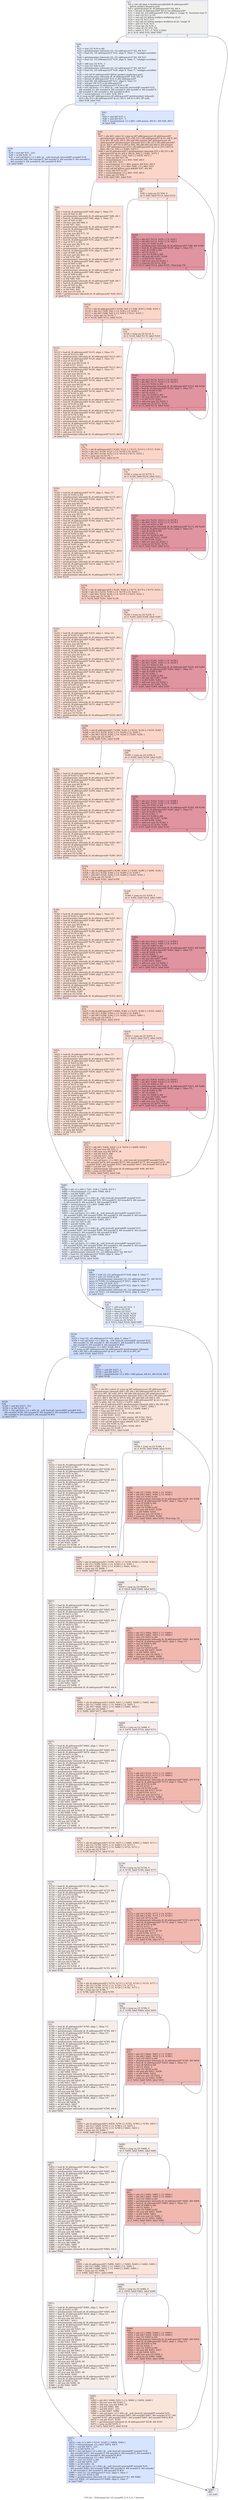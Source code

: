 digraph "CFG for '_Z18compact2d_1D_arrayPiS_S_S_S_S_i' function" {
	label="CFG for '_Z18compact2d_1D_arrayPiS_S_S_S_S_i' function";

	Node0x54f9460 [shape=record,color="#3d50c3ff", style=filled, fillcolor="#dedcdb70",label="{%7:\l  %8 = tail call align 4 dereferenceable(64) i8 addrspace(4)*\l... @llvm.amdgcn.dispatch.ptr()\l  %9 = getelementptr i8, i8 addrspace(4)* %8, i64 4\l  %10 = bitcast i8 addrspace(4)* %9 to i16 addrspace(4)*\l  %11 = load i16, i16 addrspace(4)* %10, align 4, !range !4, !invariant.load !5\l  %12 = zext i16 %11 to i32\l  %13 = tail call i32 @llvm.amdgcn.workgroup.id.x()\l  %14 = mul i32 %13, %12\l  %15 = tail call i32 @llvm.amdgcn.workitem.id.x(), !range !6\l  %16 = add i32 %14, %15\l  %17 = icmp sgt i32 %16, 0\l  %18 = icmp slt i32 %16, %6\l  %19 = select i1 %17, i1 %18, i1 false\l  br i1 %19, label %20, label %987\l|{<s0>T|<s1>F}}"];
	Node0x54f9460:s0 -> Node0x54fb560;
	Node0x54f9460:s1 -> Node0x54fb5f0;
	Node0x54fb560 [shape=record,color="#3d50c3ff", style=filled, fillcolor="#c7d7f070",label="{%20:\l20:                                               \l  %21 = zext i32 %16 to i64\l  %22 = getelementptr inbounds i32, i32 addrspace(1)* %4, i64 %21\l  %23 = load i32, i32 addrspace(1)* %22, align 4, !tbaa !7, !amdgpu.noclobber\l... !5\l  %24 = getelementptr inbounds i32, i32 addrspace(1)* %0, i64 %21\l  %25 = load i32, i32 addrspace(1)* %24, align 4, !tbaa !7, !amdgpu.noclobber\l... !5\l  %26 = add nsw i32 %16, -1\l  %27 = zext i32 %26 to i64\l  %28 = getelementptr inbounds i32, i32 addrspace(1)* %0, i64 %27\l  %29 = load i32, i32 addrspace(1)* %28, align 4, !tbaa !7, !amdgpu.noclobber\l... !5\l  %30 = tail call i8 addrspace(4)* @llvm.amdgcn.implicitarg.ptr()\l  %31 = getelementptr inbounds i8, i8 addrspace(4)* %30, i64 24\l  %32 = bitcast i8 addrspace(4)* %31 to i64 addrspace(4)*\l  %33 = load i64, i64 addrspace(4)* %32, align 8, !tbaa !11\l  %34 = inttoptr i64 %33 to i8 addrspace(1)*\l  %35 = addrspacecast i8 addrspace(1)* %34 to i8*\l  %36 = tail call fastcc \<2 x i64\> @__ockl_hostcall_internal(i8* noundef %35,\l... i64 noundef 33, i64 noundef 0, i64 noundef 0, i64 noundef 0, i64 noundef 0,\l... i64 noundef 0, i64 noundef 0, i64 noundef 0) #10\l  %37 = extractelement \<2 x i64\> %36, i64 0\l  br i1 icmp eq (i8* addrspacecast (i8 addrspace(4)* getelementptr inbounds\l... ([53 x i8], [53 x i8] addrspace(4)* @.str, i64 0, i64 0) to i8*), i8* null),\l... label %38, label %42\l|{<s0>T|<s1>F}}"];
	Node0x54fb560:s0 -> Node0x54fd980;
	Node0x54fb560:s1 -> Node0x54fe370;
	Node0x54fd980 [shape=record,color="#3d50c3ff", style=filled, fillcolor="#aec9fc70",label="{%38:\l38:                                               \l  %39 = and i64 %37, -225\l  %40 = or i64 %39, 32\l  %41 = tail call fastcc \<2 x i64\> @__ockl_hostcall_internal(i8* noundef %35,\l... i64 noundef %40, i64 noundef 0, i64 noundef 0, i64 noundef 0, i64 noundef 0,\l... i64 noundef 0, i64 noundef 0, i64 noundef 0) #10\l  br label %483\l}"];
	Node0x54fd980 -> Node0x54fe630;
	Node0x54fe370 [shape=record,color="#3d50c3ff", style=filled, fillcolor="#aec9fc70",label="{%42:\l42:                                               \l  %43 = and i64 %37, 2\l  %44 = and i64 %37, -3\l  %45 = insertelement \<2 x i64\> \<i64 poison, i64 0\>, i64 %44, i64 0\l  br label %46\l}"];
	Node0x54fe370 -> Node0x54ff1d0;
	Node0x54ff1d0 [shape=record,color="#3d50c3ff", style=filled, fillcolor="#f5a08170",label="{%46:\l46:                                               \l  %47 = phi i64 [ select (i1 icmp eq (i8* addrspacecast (i8 addrspace(4)*\l... getelementptr inbounds ([53 x i8], [53 x i8] addrspace(4)* @.str, i64 0, i64\l... 0) to i8*), i8* null), i64 0, i64 add (i64 ptrtoint (i8* addrspacecast (i8\l... addrspace(4)* getelementptr inbounds ([53 x i8], [53 x i8] addrspace(4)*\l... @.str, i64 0, i64 52) to i8*) to i64), i64 add (i64 sub (i64 0, i64 ptrtoint\l... ([53 x i8]* addrspacecast ([53 x i8] addrspace(4)* @.str to [53 x i8]*) to\l... i64)), i64 1))), %42 ], [ %480, %472 ]\l  %48 = phi i8 addrspace(4)* [ getelementptr inbounds ([53 x i8], [53 x i8]\l... addrspace(4)* @.str, i64 0, i64 0), %42 ], [ %481, %472 ]\l  %49 = phi \<2 x i64\> [ %45, %42 ], [ %479, %472 ]\l  %50 = icmp ugt i64 %47, 56\l  %51 = extractelement \<2 x i64\> %49, i64 0\l  %52 = or i64 %51, %43\l  %53 = insertelement \<2 x i64\> poison, i64 %52, i64 0\l  %54 = select i1 %50, \<2 x i64\> %49, \<2 x i64\> %53\l  %55 = tail call i64 @llvm.umin.i64(i64 %47, i64 56)\l  %56 = trunc i64 %55 to i32\l  %57 = extractelement \<2 x i64\> %54, i64 0\l  %58 = icmp ugt i32 %56, 7\l  br i1 %58, label %61, label %59\l|{<s0>T|<s1>F}}"];
	Node0x54ff1d0:s0 -> Node0x5500140;
	Node0x54ff1d0:s1 -> Node0x55001d0;
	Node0x55001d0 [shape=record,color="#3d50c3ff", style=filled, fillcolor="#f7bca170",label="{%59:\l59:                                               \l  %60 = icmp eq i32 %56, 0\l  br i1 %60, label %114, label %101\l|{<s0>T|<s1>F}}"];
	Node0x55001d0:s0 -> Node0x55003a0;
	Node0x55001d0:s1 -> Node0x55003f0;
	Node0x5500140 [shape=record,color="#3d50c3ff", style=filled, fillcolor="#f7bca170",label="{%61:\l61:                                               \l  %62 = load i8, i8 addrspace(4)* %48, align 1, !tbaa !15\l  %63 = zext i8 %62 to i64\l  %64 = getelementptr inbounds i8, i8 addrspace(4)* %48, i64 1\l  %65 = load i8, i8 addrspace(4)* %64, align 1, !tbaa !15\l  %66 = zext i8 %65 to i64\l  %67 = shl nuw nsw i64 %66, 8\l  %68 = or i64 %67, %63\l  %69 = getelementptr inbounds i8, i8 addrspace(4)* %48, i64 2\l  %70 = load i8, i8 addrspace(4)* %69, align 1, !tbaa !15\l  %71 = zext i8 %70 to i64\l  %72 = shl nuw nsw i64 %71, 16\l  %73 = or i64 %68, %72\l  %74 = getelementptr inbounds i8, i8 addrspace(4)* %48, i64 3\l  %75 = load i8, i8 addrspace(4)* %74, align 1, !tbaa !15\l  %76 = zext i8 %75 to i64\l  %77 = shl nuw nsw i64 %76, 24\l  %78 = or i64 %73, %77\l  %79 = getelementptr inbounds i8, i8 addrspace(4)* %48, i64 4\l  %80 = load i8, i8 addrspace(4)* %79, align 1, !tbaa !15\l  %81 = zext i8 %80 to i64\l  %82 = shl nuw nsw i64 %81, 32\l  %83 = or i64 %78, %82\l  %84 = getelementptr inbounds i8, i8 addrspace(4)* %48, i64 5\l  %85 = load i8, i8 addrspace(4)* %84, align 1, !tbaa !15\l  %86 = zext i8 %85 to i64\l  %87 = shl nuw nsw i64 %86, 40\l  %88 = or i64 %83, %87\l  %89 = getelementptr inbounds i8, i8 addrspace(4)* %48, i64 6\l  %90 = load i8, i8 addrspace(4)* %89, align 1, !tbaa !15\l  %91 = zext i8 %90 to i64\l  %92 = shl nuw nsw i64 %91, 48\l  %93 = or i64 %88, %92\l  %94 = getelementptr inbounds i8, i8 addrspace(4)* %48, i64 7\l  %95 = load i8, i8 addrspace(4)* %94, align 1, !tbaa !15\l  %96 = zext i8 %95 to i64\l  %97 = shl nuw i64 %96, 56\l  %98 = or i64 %93, %97\l  %99 = add nsw i32 %56, -8\l  %100 = getelementptr inbounds i8, i8 addrspace(4)* %48, i64 8\l  br label %114\l}"];
	Node0x5500140 -> Node0x55003a0;
	Node0x55003f0 [shape=record,color="#b70d28ff", style=filled, fillcolor="#b70d2870",label="{%101:\l101:                                              \l  %102 = phi i32 [ %112, %101 ], [ 0, %59 ]\l  %103 = phi i64 [ %111, %101 ], [ 0, %59 ]\l  %104 = zext i32 %102 to i64\l  %105 = getelementptr inbounds i8, i8 addrspace(4)* %48, i64 %104\l  %106 = load i8, i8 addrspace(4)* %105, align 1, !tbaa !15\l  %107 = zext i8 %106 to i64\l  %108 = shl i32 %102, 3\l  %109 = zext i32 %108 to i64\l  %110 = shl nuw i64 %107, %109\l  %111 = or i64 %110, %103\l  %112 = add nuw nsw i32 %102, 1\l  %113 = icmp eq i32 %112, %56\l  br i1 %113, label %114, label %101, !llvm.loop !16\l|{<s0>T|<s1>F}}"];
	Node0x55003f0:s0 -> Node0x55003a0;
	Node0x55003f0:s1 -> Node0x55003f0;
	Node0x55003a0 [shape=record,color="#3d50c3ff", style=filled, fillcolor="#f5a08170",label="{%114:\l114:                                              \l  %115 = phi i8 addrspace(4)* [ %100, %61 ], [ %48, %59 ], [ %48, %101 ]\l  %116 = phi i32 [ %99, %61 ], [ 0, %59 ], [ 0, %101 ]\l  %117 = phi i64 [ %98, %61 ], [ 0, %59 ], [ %111, %101 ]\l  %118 = icmp ugt i32 %116, 7\l  br i1 %118, label %121, label %119\l|{<s0>T|<s1>F}}"];
	Node0x55003a0:s0 -> Node0x55030a0;
	Node0x55003a0:s1 -> Node0x55030f0;
	Node0x55030f0 [shape=record,color="#3d50c3ff", style=filled, fillcolor="#f7bca170",label="{%119:\l119:                                              \l  %120 = icmp eq i32 %116, 0\l  br i1 %120, label %174, label %161\l|{<s0>T|<s1>F}}"];
	Node0x55030f0:s0 -> Node0x55032c0;
	Node0x55030f0:s1 -> Node0x5503310;
	Node0x55030a0 [shape=record,color="#3d50c3ff", style=filled, fillcolor="#f7bca170",label="{%121:\l121:                                              \l  %122 = load i8, i8 addrspace(4)* %115, align 1, !tbaa !15\l  %123 = zext i8 %122 to i64\l  %124 = getelementptr inbounds i8, i8 addrspace(4)* %115, i64 1\l  %125 = load i8, i8 addrspace(4)* %124, align 1, !tbaa !15\l  %126 = zext i8 %125 to i64\l  %127 = shl nuw nsw i64 %126, 8\l  %128 = or i64 %127, %123\l  %129 = getelementptr inbounds i8, i8 addrspace(4)* %115, i64 2\l  %130 = load i8, i8 addrspace(4)* %129, align 1, !tbaa !15\l  %131 = zext i8 %130 to i64\l  %132 = shl nuw nsw i64 %131, 16\l  %133 = or i64 %128, %132\l  %134 = getelementptr inbounds i8, i8 addrspace(4)* %115, i64 3\l  %135 = load i8, i8 addrspace(4)* %134, align 1, !tbaa !15\l  %136 = zext i8 %135 to i64\l  %137 = shl nuw nsw i64 %136, 24\l  %138 = or i64 %133, %137\l  %139 = getelementptr inbounds i8, i8 addrspace(4)* %115, i64 4\l  %140 = load i8, i8 addrspace(4)* %139, align 1, !tbaa !15\l  %141 = zext i8 %140 to i64\l  %142 = shl nuw nsw i64 %141, 32\l  %143 = or i64 %138, %142\l  %144 = getelementptr inbounds i8, i8 addrspace(4)* %115, i64 5\l  %145 = load i8, i8 addrspace(4)* %144, align 1, !tbaa !15\l  %146 = zext i8 %145 to i64\l  %147 = shl nuw nsw i64 %146, 40\l  %148 = or i64 %143, %147\l  %149 = getelementptr inbounds i8, i8 addrspace(4)* %115, i64 6\l  %150 = load i8, i8 addrspace(4)* %149, align 1, !tbaa !15\l  %151 = zext i8 %150 to i64\l  %152 = shl nuw nsw i64 %151, 48\l  %153 = or i64 %148, %152\l  %154 = getelementptr inbounds i8, i8 addrspace(4)* %115, i64 7\l  %155 = load i8, i8 addrspace(4)* %154, align 1, !tbaa !15\l  %156 = zext i8 %155 to i64\l  %157 = shl nuw i64 %156, 56\l  %158 = or i64 %153, %157\l  %159 = add nsw i32 %116, -8\l  %160 = getelementptr inbounds i8, i8 addrspace(4)* %115, i64 8\l  br label %174\l}"];
	Node0x55030a0 -> Node0x55032c0;
	Node0x5503310 [shape=record,color="#b70d28ff", style=filled, fillcolor="#b70d2870",label="{%161:\l161:                                              \l  %162 = phi i32 [ %172, %161 ], [ 0, %119 ]\l  %163 = phi i64 [ %171, %161 ], [ 0, %119 ]\l  %164 = zext i32 %162 to i64\l  %165 = getelementptr inbounds i8, i8 addrspace(4)* %115, i64 %164\l  %166 = load i8, i8 addrspace(4)* %165, align 1, !tbaa !15\l  %167 = zext i8 %166 to i64\l  %168 = shl i32 %162, 3\l  %169 = zext i32 %168 to i64\l  %170 = shl nuw i64 %167, %169\l  %171 = or i64 %170, %163\l  %172 = add nuw nsw i32 %162, 1\l  %173 = icmp eq i32 %172, %116\l  br i1 %173, label %174, label %161\l|{<s0>T|<s1>F}}"];
	Node0x5503310:s0 -> Node0x55032c0;
	Node0x5503310:s1 -> Node0x5503310;
	Node0x55032c0 [shape=record,color="#3d50c3ff", style=filled, fillcolor="#f5a08170",label="{%174:\l174:                                              \l  %175 = phi i8 addrspace(4)* [ %160, %121 ], [ %115, %119 ], [ %115, %161 ]\l  %176 = phi i32 [ %159, %121 ], [ 0, %119 ], [ 0, %161 ]\l  %177 = phi i64 [ %158, %121 ], [ 0, %119 ], [ %171, %161 ]\l  %178 = icmp ugt i32 %176, 7\l  br i1 %178, label %181, label %179\l|{<s0>T|<s1>F}}"];
	Node0x55032c0:s0 -> Node0x55057f0;
	Node0x55032c0:s1 -> Node0x5505840;
	Node0x5505840 [shape=record,color="#3d50c3ff", style=filled, fillcolor="#f7bca170",label="{%179:\l179:                                              \l  %180 = icmp eq i32 %176, 0\l  br i1 %180, label %234, label %221\l|{<s0>T|<s1>F}}"];
	Node0x5505840:s0 -> Node0x55059d0;
	Node0x5505840:s1 -> Node0x5505a20;
	Node0x55057f0 [shape=record,color="#3d50c3ff", style=filled, fillcolor="#f7bca170",label="{%181:\l181:                                              \l  %182 = load i8, i8 addrspace(4)* %175, align 1, !tbaa !15\l  %183 = zext i8 %182 to i64\l  %184 = getelementptr inbounds i8, i8 addrspace(4)* %175, i64 1\l  %185 = load i8, i8 addrspace(4)* %184, align 1, !tbaa !15\l  %186 = zext i8 %185 to i64\l  %187 = shl nuw nsw i64 %186, 8\l  %188 = or i64 %187, %183\l  %189 = getelementptr inbounds i8, i8 addrspace(4)* %175, i64 2\l  %190 = load i8, i8 addrspace(4)* %189, align 1, !tbaa !15\l  %191 = zext i8 %190 to i64\l  %192 = shl nuw nsw i64 %191, 16\l  %193 = or i64 %188, %192\l  %194 = getelementptr inbounds i8, i8 addrspace(4)* %175, i64 3\l  %195 = load i8, i8 addrspace(4)* %194, align 1, !tbaa !15\l  %196 = zext i8 %195 to i64\l  %197 = shl nuw nsw i64 %196, 24\l  %198 = or i64 %193, %197\l  %199 = getelementptr inbounds i8, i8 addrspace(4)* %175, i64 4\l  %200 = load i8, i8 addrspace(4)* %199, align 1, !tbaa !15\l  %201 = zext i8 %200 to i64\l  %202 = shl nuw nsw i64 %201, 32\l  %203 = or i64 %198, %202\l  %204 = getelementptr inbounds i8, i8 addrspace(4)* %175, i64 5\l  %205 = load i8, i8 addrspace(4)* %204, align 1, !tbaa !15\l  %206 = zext i8 %205 to i64\l  %207 = shl nuw nsw i64 %206, 40\l  %208 = or i64 %203, %207\l  %209 = getelementptr inbounds i8, i8 addrspace(4)* %175, i64 6\l  %210 = load i8, i8 addrspace(4)* %209, align 1, !tbaa !15\l  %211 = zext i8 %210 to i64\l  %212 = shl nuw nsw i64 %211, 48\l  %213 = or i64 %208, %212\l  %214 = getelementptr inbounds i8, i8 addrspace(4)* %175, i64 7\l  %215 = load i8, i8 addrspace(4)* %214, align 1, !tbaa !15\l  %216 = zext i8 %215 to i64\l  %217 = shl nuw i64 %216, 56\l  %218 = or i64 %213, %217\l  %219 = add nsw i32 %176, -8\l  %220 = getelementptr inbounds i8, i8 addrspace(4)* %175, i64 8\l  br label %234\l}"];
	Node0x55057f0 -> Node0x55059d0;
	Node0x5505a20 [shape=record,color="#b70d28ff", style=filled, fillcolor="#b70d2870",label="{%221:\l221:                                              \l  %222 = phi i32 [ %232, %221 ], [ 0, %179 ]\l  %223 = phi i64 [ %231, %221 ], [ 0, %179 ]\l  %224 = zext i32 %222 to i64\l  %225 = getelementptr inbounds i8, i8 addrspace(4)* %175, i64 %224\l  %226 = load i8, i8 addrspace(4)* %225, align 1, !tbaa !15\l  %227 = zext i8 %226 to i64\l  %228 = shl i32 %222, 3\l  %229 = zext i32 %228 to i64\l  %230 = shl nuw i64 %227, %229\l  %231 = or i64 %230, %223\l  %232 = add nuw nsw i32 %222, 1\l  %233 = icmp eq i32 %232, %176\l  br i1 %233, label %234, label %221\l|{<s0>T|<s1>F}}"];
	Node0x5505a20:s0 -> Node0x55059d0;
	Node0x5505a20:s1 -> Node0x5505a20;
	Node0x55059d0 [shape=record,color="#3d50c3ff", style=filled, fillcolor="#f5a08170",label="{%234:\l234:                                              \l  %235 = phi i8 addrspace(4)* [ %220, %181 ], [ %175, %179 ], [ %175, %221 ]\l  %236 = phi i32 [ %219, %181 ], [ 0, %179 ], [ 0, %221 ]\l  %237 = phi i64 [ %218, %181 ], [ 0, %179 ], [ %231, %221 ]\l  %238 = icmp ugt i32 %236, 7\l  br i1 %238, label %241, label %239\l|{<s0>T|<s1>F}}"];
	Node0x55059d0:s0 -> Node0x5507a70;
	Node0x55059d0:s1 -> Node0x5507ac0;
	Node0x5507ac0 [shape=record,color="#3d50c3ff", style=filled, fillcolor="#f7bca170",label="{%239:\l239:                                              \l  %240 = icmp eq i32 %236, 0\l  br i1 %240, label %294, label %281\l|{<s0>T|<s1>F}}"];
	Node0x5507ac0:s0 -> Node0x5507c50;
	Node0x5507ac0:s1 -> Node0x5507ca0;
	Node0x5507a70 [shape=record,color="#3d50c3ff", style=filled, fillcolor="#f7bca170",label="{%241:\l241:                                              \l  %242 = load i8, i8 addrspace(4)* %235, align 1, !tbaa !15\l  %243 = zext i8 %242 to i64\l  %244 = getelementptr inbounds i8, i8 addrspace(4)* %235, i64 1\l  %245 = load i8, i8 addrspace(4)* %244, align 1, !tbaa !15\l  %246 = zext i8 %245 to i64\l  %247 = shl nuw nsw i64 %246, 8\l  %248 = or i64 %247, %243\l  %249 = getelementptr inbounds i8, i8 addrspace(4)* %235, i64 2\l  %250 = load i8, i8 addrspace(4)* %249, align 1, !tbaa !15\l  %251 = zext i8 %250 to i64\l  %252 = shl nuw nsw i64 %251, 16\l  %253 = or i64 %248, %252\l  %254 = getelementptr inbounds i8, i8 addrspace(4)* %235, i64 3\l  %255 = load i8, i8 addrspace(4)* %254, align 1, !tbaa !15\l  %256 = zext i8 %255 to i64\l  %257 = shl nuw nsw i64 %256, 24\l  %258 = or i64 %253, %257\l  %259 = getelementptr inbounds i8, i8 addrspace(4)* %235, i64 4\l  %260 = load i8, i8 addrspace(4)* %259, align 1, !tbaa !15\l  %261 = zext i8 %260 to i64\l  %262 = shl nuw nsw i64 %261, 32\l  %263 = or i64 %258, %262\l  %264 = getelementptr inbounds i8, i8 addrspace(4)* %235, i64 5\l  %265 = load i8, i8 addrspace(4)* %264, align 1, !tbaa !15\l  %266 = zext i8 %265 to i64\l  %267 = shl nuw nsw i64 %266, 40\l  %268 = or i64 %263, %267\l  %269 = getelementptr inbounds i8, i8 addrspace(4)* %235, i64 6\l  %270 = load i8, i8 addrspace(4)* %269, align 1, !tbaa !15\l  %271 = zext i8 %270 to i64\l  %272 = shl nuw nsw i64 %271, 48\l  %273 = or i64 %268, %272\l  %274 = getelementptr inbounds i8, i8 addrspace(4)* %235, i64 7\l  %275 = load i8, i8 addrspace(4)* %274, align 1, !tbaa !15\l  %276 = zext i8 %275 to i64\l  %277 = shl nuw i64 %276, 56\l  %278 = or i64 %273, %277\l  %279 = add nsw i32 %236, -8\l  %280 = getelementptr inbounds i8, i8 addrspace(4)* %235, i64 8\l  br label %294\l}"];
	Node0x5507a70 -> Node0x5507c50;
	Node0x5507ca0 [shape=record,color="#b70d28ff", style=filled, fillcolor="#b70d2870",label="{%281:\l281:                                              \l  %282 = phi i32 [ %292, %281 ], [ 0, %239 ]\l  %283 = phi i64 [ %291, %281 ], [ 0, %239 ]\l  %284 = zext i32 %282 to i64\l  %285 = getelementptr inbounds i8, i8 addrspace(4)* %235, i64 %284\l  %286 = load i8, i8 addrspace(4)* %285, align 1, !tbaa !15\l  %287 = zext i8 %286 to i64\l  %288 = shl i32 %282, 3\l  %289 = zext i32 %288 to i64\l  %290 = shl nuw i64 %287, %289\l  %291 = or i64 %290, %283\l  %292 = add nuw nsw i32 %282, 1\l  %293 = icmp eq i32 %292, %236\l  br i1 %293, label %294, label %281\l|{<s0>T|<s1>F}}"];
	Node0x5507ca0:s0 -> Node0x5507c50;
	Node0x5507ca0:s1 -> Node0x5507ca0;
	Node0x5507c50 [shape=record,color="#3d50c3ff", style=filled, fillcolor="#f5a08170",label="{%294:\l294:                                              \l  %295 = phi i8 addrspace(4)* [ %280, %241 ], [ %235, %239 ], [ %235, %281 ]\l  %296 = phi i32 [ %279, %241 ], [ 0, %239 ], [ 0, %281 ]\l  %297 = phi i64 [ %278, %241 ], [ 0, %239 ], [ %291, %281 ]\l  %298 = icmp ugt i32 %296, 7\l  br i1 %298, label %301, label %299\l|{<s0>T|<s1>F}}"];
	Node0x5507c50:s0 -> Node0x550a4f0;
	Node0x5507c50:s1 -> Node0x550a540;
	Node0x550a540 [shape=record,color="#3d50c3ff", style=filled, fillcolor="#f7bca170",label="{%299:\l299:                                              \l  %300 = icmp eq i32 %296, 0\l  br i1 %300, label %354, label %341\l|{<s0>T|<s1>F}}"];
	Node0x550a540:s0 -> Node0x550a6d0;
	Node0x550a540:s1 -> Node0x550a720;
	Node0x550a4f0 [shape=record,color="#3d50c3ff", style=filled, fillcolor="#f7bca170",label="{%301:\l301:                                              \l  %302 = load i8, i8 addrspace(4)* %295, align 1, !tbaa !15\l  %303 = zext i8 %302 to i64\l  %304 = getelementptr inbounds i8, i8 addrspace(4)* %295, i64 1\l  %305 = load i8, i8 addrspace(4)* %304, align 1, !tbaa !15\l  %306 = zext i8 %305 to i64\l  %307 = shl nuw nsw i64 %306, 8\l  %308 = or i64 %307, %303\l  %309 = getelementptr inbounds i8, i8 addrspace(4)* %295, i64 2\l  %310 = load i8, i8 addrspace(4)* %309, align 1, !tbaa !15\l  %311 = zext i8 %310 to i64\l  %312 = shl nuw nsw i64 %311, 16\l  %313 = or i64 %308, %312\l  %314 = getelementptr inbounds i8, i8 addrspace(4)* %295, i64 3\l  %315 = load i8, i8 addrspace(4)* %314, align 1, !tbaa !15\l  %316 = zext i8 %315 to i64\l  %317 = shl nuw nsw i64 %316, 24\l  %318 = or i64 %313, %317\l  %319 = getelementptr inbounds i8, i8 addrspace(4)* %295, i64 4\l  %320 = load i8, i8 addrspace(4)* %319, align 1, !tbaa !15\l  %321 = zext i8 %320 to i64\l  %322 = shl nuw nsw i64 %321, 32\l  %323 = or i64 %318, %322\l  %324 = getelementptr inbounds i8, i8 addrspace(4)* %295, i64 5\l  %325 = load i8, i8 addrspace(4)* %324, align 1, !tbaa !15\l  %326 = zext i8 %325 to i64\l  %327 = shl nuw nsw i64 %326, 40\l  %328 = or i64 %323, %327\l  %329 = getelementptr inbounds i8, i8 addrspace(4)* %295, i64 6\l  %330 = load i8, i8 addrspace(4)* %329, align 1, !tbaa !15\l  %331 = zext i8 %330 to i64\l  %332 = shl nuw nsw i64 %331, 48\l  %333 = or i64 %328, %332\l  %334 = getelementptr inbounds i8, i8 addrspace(4)* %295, i64 7\l  %335 = load i8, i8 addrspace(4)* %334, align 1, !tbaa !15\l  %336 = zext i8 %335 to i64\l  %337 = shl nuw i64 %336, 56\l  %338 = or i64 %333, %337\l  %339 = add nsw i32 %296, -8\l  %340 = getelementptr inbounds i8, i8 addrspace(4)* %295, i64 8\l  br label %354\l}"];
	Node0x550a4f0 -> Node0x550a6d0;
	Node0x550a720 [shape=record,color="#b70d28ff", style=filled, fillcolor="#b70d2870",label="{%341:\l341:                                              \l  %342 = phi i32 [ %352, %341 ], [ 0, %299 ]\l  %343 = phi i64 [ %351, %341 ], [ 0, %299 ]\l  %344 = zext i32 %342 to i64\l  %345 = getelementptr inbounds i8, i8 addrspace(4)* %295, i64 %344\l  %346 = load i8, i8 addrspace(4)* %345, align 1, !tbaa !15\l  %347 = zext i8 %346 to i64\l  %348 = shl i32 %342, 3\l  %349 = zext i32 %348 to i64\l  %350 = shl nuw i64 %347, %349\l  %351 = or i64 %350, %343\l  %352 = add nuw nsw i32 %342, 1\l  %353 = icmp eq i32 %352, %296\l  br i1 %353, label %354, label %341\l|{<s0>T|<s1>F}}"];
	Node0x550a720:s0 -> Node0x550a6d0;
	Node0x550a720:s1 -> Node0x550a720;
	Node0x550a6d0 [shape=record,color="#3d50c3ff", style=filled, fillcolor="#f5a08170",label="{%354:\l354:                                              \l  %355 = phi i8 addrspace(4)* [ %340, %301 ], [ %295, %299 ], [ %295, %341 ]\l  %356 = phi i32 [ %339, %301 ], [ 0, %299 ], [ 0, %341 ]\l  %357 = phi i64 [ %338, %301 ], [ 0, %299 ], [ %351, %341 ]\l  %358 = icmp ugt i32 %356, 7\l  br i1 %358, label %361, label %359\l|{<s0>T|<s1>F}}"];
	Node0x550a6d0:s0 -> Node0x550d150;
	Node0x550a6d0:s1 -> Node0x550d1a0;
	Node0x550d1a0 [shape=record,color="#3d50c3ff", style=filled, fillcolor="#f7bca170",label="{%359:\l359:                                              \l  %360 = icmp eq i32 %356, 0\l  br i1 %360, label %414, label %401\l|{<s0>T|<s1>F}}"];
	Node0x550d1a0:s0 -> Node0x550d330;
	Node0x550d1a0:s1 -> Node0x550d380;
	Node0x550d150 [shape=record,color="#3d50c3ff", style=filled, fillcolor="#f7bca170",label="{%361:\l361:                                              \l  %362 = load i8, i8 addrspace(4)* %355, align 1, !tbaa !15\l  %363 = zext i8 %362 to i64\l  %364 = getelementptr inbounds i8, i8 addrspace(4)* %355, i64 1\l  %365 = load i8, i8 addrspace(4)* %364, align 1, !tbaa !15\l  %366 = zext i8 %365 to i64\l  %367 = shl nuw nsw i64 %366, 8\l  %368 = or i64 %367, %363\l  %369 = getelementptr inbounds i8, i8 addrspace(4)* %355, i64 2\l  %370 = load i8, i8 addrspace(4)* %369, align 1, !tbaa !15\l  %371 = zext i8 %370 to i64\l  %372 = shl nuw nsw i64 %371, 16\l  %373 = or i64 %368, %372\l  %374 = getelementptr inbounds i8, i8 addrspace(4)* %355, i64 3\l  %375 = load i8, i8 addrspace(4)* %374, align 1, !tbaa !15\l  %376 = zext i8 %375 to i64\l  %377 = shl nuw nsw i64 %376, 24\l  %378 = or i64 %373, %377\l  %379 = getelementptr inbounds i8, i8 addrspace(4)* %355, i64 4\l  %380 = load i8, i8 addrspace(4)* %379, align 1, !tbaa !15\l  %381 = zext i8 %380 to i64\l  %382 = shl nuw nsw i64 %381, 32\l  %383 = or i64 %378, %382\l  %384 = getelementptr inbounds i8, i8 addrspace(4)* %355, i64 5\l  %385 = load i8, i8 addrspace(4)* %384, align 1, !tbaa !15\l  %386 = zext i8 %385 to i64\l  %387 = shl nuw nsw i64 %386, 40\l  %388 = or i64 %383, %387\l  %389 = getelementptr inbounds i8, i8 addrspace(4)* %355, i64 6\l  %390 = load i8, i8 addrspace(4)* %389, align 1, !tbaa !15\l  %391 = zext i8 %390 to i64\l  %392 = shl nuw nsw i64 %391, 48\l  %393 = or i64 %388, %392\l  %394 = getelementptr inbounds i8, i8 addrspace(4)* %355, i64 7\l  %395 = load i8, i8 addrspace(4)* %394, align 1, !tbaa !15\l  %396 = zext i8 %395 to i64\l  %397 = shl nuw i64 %396, 56\l  %398 = or i64 %393, %397\l  %399 = add nsw i32 %356, -8\l  %400 = getelementptr inbounds i8, i8 addrspace(4)* %355, i64 8\l  br label %414\l}"];
	Node0x550d150 -> Node0x550d330;
	Node0x550d380 [shape=record,color="#b70d28ff", style=filled, fillcolor="#b70d2870",label="{%401:\l401:                                              \l  %402 = phi i32 [ %412, %401 ], [ 0, %359 ]\l  %403 = phi i64 [ %411, %401 ], [ 0, %359 ]\l  %404 = zext i32 %402 to i64\l  %405 = getelementptr inbounds i8, i8 addrspace(4)* %355, i64 %404\l  %406 = load i8, i8 addrspace(4)* %405, align 1, !tbaa !15\l  %407 = zext i8 %406 to i64\l  %408 = shl i32 %402, 3\l  %409 = zext i32 %408 to i64\l  %410 = shl nuw i64 %407, %409\l  %411 = or i64 %410, %403\l  %412 = add nuw nsw i32 %402, 1\l  %413 = icmp eq i32 %412, %356\l  br i1 %413, label %414, label %401\l|{<s0>T|<s1>F}}"];
	Node0x550d380:s0 -> Node0x550d330;
	Node0x550d380:s1 -> Node0x550d380;
	Node0x550d330 [shape=record,color="#3d50c3ff", style=filled, fillcolor="#f5a08170",label="{%414:\l414:                                              \l  %415 = phi i8 addrspace(4)* [ %400, %361 ], [ %355, %359 ], [ %355, %401 ]\l  %416 = phi i32 [ %399, %361 ], [ 0, %359 ], [ 0, %401 ]\l  %417 = phi i64 [ %398, %361 ], [ 0, %359 ], [ %411, %401 ]\l  %418 = icmp ugt i32 %416, 7\l  br i1 %418, label %421, label %419\l|{<s0>T|<s1>F}}"];
	Node0x550d330:s0 -> Node0x550f9b0;
	Node0x550d330:s1 -> Node0x550fa00;
	Node0x550fa00 [shape=record,color="#3d50c3ff", style=filled, fillcolor="#f7bca170",label="{%419:\l419:                                              \l  %420 = icmp eq i32 %416, 0\l  br i1 %420, label %472, label %459\l|{<s0>T|<s1>F}}"];
	Node0x550fa00:s0 -> Node0x54ff670;
	Node0x550fa00:s1 -> Node0x550fb90;
	Node0x550f9b0 [shape=record,color="#3d50c3ff", style=filled, fillcolor="#f7bca170",label="{%421:\l421:                                              \l  %422 = load i8, i8 addrspace(4)* %415, align 1, !tbaa !15\l  %423 = zext i8 %422 to i64\l  %424 = getelementptr inbounds i8, i8 addrspace(4)* %415, i64 1\l  %425 = load i8, i8 addrspace(4)* %424, align 1, !tbaa !15\l  %426 = zext i8 %425 to i64\l  %427 = shl nuw nsw i64 %426, 8\l  %428 = or i64 %427, %423\l  %429 = getelementptr inbounds i8, i8 addrspace(4)* %415, i64 2\l  %430 = load i8, i8 addrspace(4)* %429, align 1, !tbaa !15\l  %431 = zext i8 %430 to i64\l  %432 = shl nuw nsw i64 %431, 16\l  %433 = or i64 %428, %432\l  %434 = getelementptr inbounds i8, i8 addrspace(4)* %415, i64 3\l  %435 = load i8, i8 addrspace(4)* %434, align 1, !tbaa !15\l  %436 = zext i8 %435 to i64\l  %437 = shl nuw nsw i64 %436, 24\l  %438 = or i64 %433, %437\l  %439 = getelementptr inbounds i8, i8 addrspace(4)* %415, i64 4\l  %440 = load i8, i8 addrspace(4)* %439, align 1, !tbaa !15\l  %441 = zext i8 %440 to i64\l  %442 = shl nuw nsw i64 %441, 32\l  %443 = or i64 %438, %442\l  %444 = getelementptr inbounds i8, i8 addrspace(4)* %415, i64 5\l  %445 = load i8, i8 addrspace(4)* %444, align 1, !tbaa !15\l  %446 = zext i8 %445 to i64\l  %447 = shl nuw nsw i64 %446, 40\l  %448 = or i64 %443, %447\l  %449 = getelementptr inbounds i8, i8 addrspace(4)* %415, i64 6\l  %450 = load i8, i8 addrspace(4)* %449, align 1, !tbaa !15\l  %451 = zext i8 %450 to i64\l  %452 = shl nuw nsw i64 %451, 48\l  %453 = or i64 %448, %452\l  %454 = getelementptr inbounds i8, i8 addrspace(4)* %415, i64 7\l  %455 = load i8, i8 addrspace(4)* %454, align 1, !tbaa !15\l  %456 = zext i8 %455 to i64\l  %457 = shl nuw i64 %456, 56\l  %458 = or i64 %453, %457\l  br label %472\l}"];
	Node0x550f9b0 -> Node0x54ff670;
	Node0x550fb90 [shape=record,color="#b70d28ff", style=filled, fillcolor="#b70d2870",label="{%459:\l459:                                              \l  %460 = phi i32 [ %470, %459 ], [ 0, %419 ]\l  %461 = phi i64 [ %469, %459 ], [ 0, %419 ]\l  %462 = zext i32 %460 to i64\l  %463 = getelementptr inbounds i8, i8 addrspace(4)* %415, i64 %462\l  %464 = load i8, i8 addrspace(4)* %463, align 1, !tbaa !15\l  %465 = zext i8 %464 to i64\l  %466 = shl i32 %460, 3\l  %467 = zext i32 %466 to i64\l  %468 = shl nuw i64 %465, %467\l  %469 = or i64 %468, %461\l  %470 = add nuw nsw i32 %460, 1\l  %471 = icmp eq i32 %470, %416\l  br i1 %471, label %472, label %459\l|{<s0>T|<s1>F}}"];
	Node0x550fb90:s0 -> Node0x54ff670;
	Node0x550fb90:s1 -> Node0x550fb90;
	Node0x54ff670 [shape=record,color="#3d50c3ff", style=filled, fillcolor="#f5a08170",label="{%472:\l472:                                              \l  %473 = phi i64 [ %458, %421 ], [ 0, %419 ], [ %469, %459 ]\l  %474 = shl nuw nsw i64 %55, 2\l  %475 = add nuw nsw i64 %474, 28\l  %476 = and i64 %475, 480\l  %477 = and i64 %57, -225\l  %478 = or i64 %477, %476\l  %479 = tail call fastcc \<2 x i64\> @__ockl_hostcall_internal(i8* noundef %35,\l... i64 noundef %478, i64 noundef %117, i64 noundef %177, i64 noundef %237, i64\l... noundef %297, i64 noundef %357, i64 noundef %417, i64 noundef %473) #10\l  %480 = sub i64 %47, %55\l  %481 = getelementptr inbounds i8, i8 addrspace(4)* %48, i64 %55\l  %482 = icmp eq i64 %480, 0\l  br i1 %482, label %483, label %46\l|{<s0>T|<s1>F}}"];
	Node0x54ff670:s0 -> Node0x54fe630;
	Node0x54ff670:s1 -> Node0x54ff1d0;
	Node0x54fe630 [shape=record,color="#3d50c3ff", style=filled, fillcolor="#c7d7f070",label="{%483:\l483:                                              \l  %484 = phi \<2 x i64\> [ %41, %38 ], [ %479, %472 ]\l  %485 = extractelement \<2 x i64\> %484, i64 0\l  %486 = and i64 %485, -225\l  %487 = or i64 %486, 32\l  %488 = tail call fastcc \<2 x i64\> @__ockl_hostcall_internal(i8* noundef %35,\l... i64 noundef %487, i64 noundef %21, i64 noundef 0, i64 noundef 0, i64 noundef\l... 0, i64 noundef 0, i64 noundef 0, i64 noundef 0) #10\l  %489 = extractelement \<2 x i64\> %488, i64 0\l  %490 = zext i32 %23 to i64\l  %491 = and i64 %489, -225\l  %492 = or i64 %491, 32\l  %493 = tail call fastcc \<2 x i64\> @__ockl_hostcall_internal(i8* noundef %35,\l... i64 noundef %492, i64 noundef %490, i64 noundef 0, i64 noundef 0, i64 noundef\l... 0, i64 noundef 0, i64 noundef 0, i64 noundef 0) #10\l  %494 = extractelement \<2 x i64\> %493, i64 0\l  %495 = zext i32 %25 to i64\l  %496 = and i64 %494, -225\l  %497 = or i64 %496, 32\l  %498 = tail call fastcc \<2 x i64\> @__ockl_hostcall_internal(i8* noundef %35,\l... i64 noundef %497, i64 noundef %495, i64 noundef 0, i64 noundef 0, i64 noundef\l... 0, i64 noundef 0, i64 noundef 0, i64 noundef 0) #10\l  %499 = extractelement \<2 x i64\> %498, i64 0\l  %500 = zext i32 %29 to i64\l  %501 = and i64 %499, -227\l  %502 = or i64 %501, 34\l  %503 = tail call fastcc \<2 x i64\> @__ockl_hostcall_internal(i8* noundef %35,\l... i64 noundef %502, i64 noundef %500, i64 noundef 0, i64 noundef 0, i64 noundef\l... 0, i64 noundef 0, i64 noundef 0, i64 noundef 0) #10\l  %504 = load i32, i32 addrspace(1)* %22, align 4, !tbaa !7\l  %505 = getelementptr inbounds i32, i32 addrspace(1)* %4, i64 %27\l  %506 = load i32, i32 addrspace(1)* %505, align 4, !tbaa !7\l  %507 = icmp eq i32 %504, %506\l  br i1 %507, label %516, label %508\l|{<s0>T|<s1>F}}"];
	Node0x54fe630:s0 -> Node0x5513540;
	Node0x54fe630:s1 -> Node0x5513590;
	Node0x5513590 [shape=record,color="#3d50c3ff", style=filled, fillcolor="#aec9fc70",label="{%508:\l508:                                              \l  %509 = load i32, i32 addrspace(1)* %28, align 4, !tbaa !7\l  %510 = sext i32 %504 to i64\l  %511 = getelementptr inbounds i32, i32 addrspace(1)* %1, i64 %510\l  store i32 %509, i32 addrspace(1)* %511, align 4, !tbaa !7\l  %512 = urem i32 %26, %12\l  %513 = load i32, i32 addrspace(1)* %22, align 4, !tbaa !7\l  %514 = sext i32 %513 to i64\l  %515 = getelementptr inbounds i32, i32 addrspace(1)* %2, i64 %514\l  store i32 %512, i32 addrspace(1)* %515, align 4, !tbaa !7\l  br label %516\l}"];
	Node0x5513590 -> Node0x5513540;
	Node0x5513540 [shape=record,color="#3d50c3ff", style=filled, fillcolor="#c7d7f070",label="{%516:\l516:                                              \l  %517 = add nsw i32 %12, -1\l  %518 = freeze i32 %16\l  %519 = freeze i32 %517\l  %520 = udiv i32 %518, %519\l  %521 = mul i32 %520, %519\l  %522 = sub i32 %518, %521\l  %523 = icmp eq i32 %522, 0\l  br i1 %523, label %524, label %987\l|{<s0>T|<s1>F}}"];
	Node0x5513540:s0 -> Node0x5508b70;
	Node0x5513540:s1 -> Node0x54fb5f0;
	Node0x5508b70 [shape=record,color="#3d50c3ff", style=filled, fillcolor="#a5c3fe70",label="{%524:\l524:                                              \l  %525 = load i32, i32 addrspace(1)* %22, align 4, !tbaa !7\l  %526 = tail call fastcc \<2 x i64\> @__ockl_hostcall_internal(i8* noundef %35,\l... i64 noundef 33, i64 noundef 0, i64 noundef 0, i64 noundef 0, i64 noundef 0,\l... i64 noundef 0, i64 noundef 0, i64 noundef 0) #10\l  %527 = extractelement \<2 x i64\> %526, i64 0\l  br i1 icmp eq (i8* addrspacecast (i8 addrspace(4)* getelementptr inbounds\l... ([40 x i8], [40 x i8] addrspace(4)* @.str.1, i64 0, i64 0) to i8*), i8*\l... null), label %528, label %532\l|{<s0>T|<s1>F}}"];
	Node0x5508b70:s0 -> Node0x5509080;
	Node0x5508b70:s1 -> Node0x55090d0;
	Node0x5509080 [shape=record,color="#3d50c3ff", style=filled, fillcolor="#88abfd70",label="{%528:\l528:                                              \l  %529 = and i64 %527, -225\l  %530 = or i64 %529, 32\l  %531 = tail call fastcc \<2 x i64\> @__ockl_hostcall_internal(i8* noundef %35,\l... i64 noundef %530, i64 noundef 0, i64 noundef 0, i64 noundef 0, i64 noundef 0,\l... i64 noundef 0, i64 noundef 0, i64 noundef 0) #10\l  br label %973\l}"];
	Node0x5509080 -> Node0x5509360;
	Node0x55090d0 [shape=record,color="#3d50c3ff", style=filled, fillcolor="#88abfd70",label="{%532:\l532:                                              \l  %533 = and i64 %527, 2\l  %534 = and i64 %527, -3\l  %535 = insertelement \<2 x i64\> \<i64 poison, i64 0\>, i64 %534, i64 0\l  br label %536\l}"];
	Node0x55090d0 -> Node0x5515b90;
	Node0x5515b90 [shape=record,color="#3d50c3ff", style=filled, fillcolor="#f4c5ad70",label="{%536:\l536:                                              \l  %537 = phi i64 [ select (i1 icmp eq (i8* addrspacecast (i8 addrspace(4)*\l... getelementptr inbounds ([40 x i8], [40 x i8] addrspace(4)* @.str.1, i64 0,\l... i64 0) to i8*), i8* null), i64 0, i64 add (i64 ptrtoint (i8* addrspacecast\l... (i8 addrspace(4)* getelementptr inbounds ([40 x i8], [40 x i8] addrspace(4)*\l... @.str.1, i64 0, i64 39) to i8*) to i64), i64 add (i64 sub (i64 0, i64\l... ptrtoint ([40 x i8]* addrspacecast ([40 x i8] addrspace(4)* @.str.1 to [40 x\l... i8]*) to i64)), i64 1))), %532 ], [ %970, %962 ]\l  %538 = phi i8 addrspace(4)* [ getelementptr inbounds ([40 x i8], [40 x i8]\l... addrspace(4)* @.str.1, i64 0, i64 0), %532 ], [ %971, %962 ]\l  %539 = phi \<2 x i64\> [ %535, %532 ], [ %969, %962 ]\l  %540 = icmp ugt i64 %537, 56\l  %541 = extractelement \<2 x i64\> %539, i64 0\l  %542 = or i64 %541, %533\l  %543 = insertelement \<2 x i64\> poison, i64 %542, i64 0\l  %544 = select i1 %540, \<2 x i64\> %539, \<2 x i64\> %543\l  %545 = tail call i64 @llvm.umin.i64(i64 %537, i64 56)\l  %546 = trunc i64 %545 to i32\l  %547 = extractelement \<2 x i64\> %544, i64 0\l  %548 = icmp ugt i32 %546, 7\l  br i1 %548, label %551, label %549\l|{<s0>T|<s1>F}}"];
	Node0x5515b90:s0 -> Node0x5516910;
	Node0x5515b90:s1 -> Node0x55169a0;
	Node0x55169a0 [shape=record,color="#3d50c3ff", style=filled, fillcolor="#e8d6cc70",label="{%549:\l549:                                              \l  %550 = icmp eq i32 %546, 0\l  br i1 %550, label %604, label %591\l|{<s0>T|<s1>F}}"];
	Node0x55169a0:s0 -> Node0x5516b70;
	Node0x55169a0:s1 -> Node0x5516bc0;
	Node0x5516910 [shape=record,color="#3d50c3ff", style=filled, fillcolor="#e8d6cc70",label="{%551:\l551:                                              \l  %552 = load i8, i8 addrspace(4)* %538, align 1, !tbaa !15\l  %553 = zext i8 %552 to i64\l  %554 = getelementptr inbounds i8, i8 addrspace(4)* %538, i64 1\l  %555 = load i8, i8 addrspace(4)* %554, align 1, !tbaa !15\l  %556 = zext i8 %555 to i64\l  %557 = shl nuw nsw i64 %556, 8\l  %558 = or i64 %557, %553\l  %559 = getelementptr inbounds i8, i8 addrspace(4)* %538, i64 2\l  %560 = load i8, i8 addrspace(4)* %559, align 1, !tbaa !15\l  %561 = zext i8 %560 to i64\l  %562 = shl nuw nsw i64 %561, 16\l  %563 = or i64 %558, %562\l  %564 = getelementptr inbounds i8, i8 addrspace(4)* %538, i64 3\l  %565 = load i8, i8 addrspace(4)* %564, align 1, !tbaa !15\l  %566 = zext i8 %565 to i64\l  %567 = shl nuw nsw i64 %566, 24\l  %568 = or i64 %563, %567\l  %569 = getelementptr inbounds i8, i8 addrspace(4)* %538, i64 4\l  %570 = load i8, i8 addrspace(4)* %569, align 1, !tbaa !15\l  %571 = zext i8 %570 to i64\l  %572 = shl nuw nsw i64 %571, 32\l  %573 = or i64 %568, %572\l  %574 = getelementptr inbounds i8, i8 addrspace(4)* %538, i64 5\l  %575 = load i8, i8 addrspace(4)* %574, align 1, !tbaa !15\l  %576 = zext i8 %575 to i64\l  %577 = shl nuw nsw i64 %576, 40\l  %578 = or i64 %573, %577\l  %579 = getelementptr inbounds i8, i8 addrspace(4)* %538, i64 6\l  %580 = load i8, i8 addrspace(4)* %579, align 1, !tbaa !15\l  %581 = zext i8 %580 to i64\l  %582 = shl nuw nsw i64 %581, 48\l  %583 = or i64 %578, %582\l  %584 = getelementptr inbounds i8, i8 addrspace(4)* %538, i64 7\l  %585 = load i8, i8 addrspace(4)* %584, align 1, !tbaa !15\l  %586 = zext i8 %585 to i64\l  %587 = shl nuw i64 %586, 56\l  %588 = or i64 %583, %587\l  %589 = add nsw i32 %546, -8\l  %590 = getelementptr inbounds i8, i8 addrspace(4)* %538, i64 8\l  br label %604\l}"];
	Node0x5516910 -> Node0x5516b70;
	Node0x5516bc0 [shape=record,color="#3d50c3ff", style=filled, fillcolor="#dc5d4a70",label="{%591:\l591:                                              \l  %592 = phi i32 [ %602, %591 ], [ 0, %549 ]\l  %593 = phi i64 [ %601, %591 ], [ 0, %549 ]\l  %594 = zext i32 %592 to i64\l  %595 = getelementptr inbounds i8, i8 addrspace(4)* %538, i64 %594\l  %596 = load i8, i8 addrspace(4)* %595, align 1, !tbaa !15\l  %597 = zext i8 %596 to i64\l  %598 = shl i32 %592, 3\l  %599 = zext i32 %598 to i64\l  %600 = shl nuw i64 %597, %599\l  %601 = or i64 %600, %593\l  %602 = add nuw nsw i32 %592, 1\l  %603 = icmp eq i32 %602, %546\l  br i1 %603, label %604, label %591, !llvm.loop !16\l|{<s0>T|<s1>F}}"];
	Node0x5516bc0:s0 -> Node0x5516b70;
	Node0x5516bc0:s1 -> Node0x5516bc0;
	Node0x5516b70 [shape=record,color="#3d50c3ff", style=filled, fillcolor="#f4c5ad70",label="{%604:\l604:                                              \l  %605 = phi i8 addrspace(4)* [ %590, %551 ], [ %538, %549 ], [ %538, %591 ]\l  %606 = phi i32 [ %589, %551 ], [ 0, %549 ], [ 0, %591 ]\l  %607 = phi i64 [ %588, %551 ], [ 0, %549 ], [ %601, %591 ]\l  %608 = icmp ugt i32 %606, 7\l  br i1 %608, label %611, label %609\l|{<s0>T|<s1>F}}"];
	Node0x5516b70:s0 -> Node0x5519290;
	Node0x5516b70:s1 -> Node0x55192e0;
	Node0x55192e0 [shape=record,color="#3d50c3ff", style=filled, fillcolor="#e8d6cc70",label="{%609:\l609:                                              \l  %610 = icmp eq i32 %606, 0\l  br i1 %610, label %664, label %651\l|{<s0>T|<s1>F}}"];
	Node0x55192e0:s0 -> Node0x5519470;
	Node0x55192e0:s1 -> Node0x55194c0;
	Node0x5519290 [shape=record,color="#3d50c3ff", style=filled, fillcolor="#e8d6cc70",label="{%611:\l611:                                              \l  %612 = load i8, i8 addrspace(4)* %605, align 1, !tbaa !15\l  %613 = zext i8 %612 to i64\l  %614 = getelementptr inbounds i8, i8 addrspace(4)* %605, i64 1\l  %615 = load i8, i8 addrspace(4)* %614, align 1, !tbaa !15\l  %616 = zext i8 %615 to i64\l  %617 = shl nuw nsw i64 %616, 8\l  %618 = or i64 %617, %613\l  %619 = getelementptr inbounds i8, i8 addrspace(4)* %605, i64 2\l  %620 = load i8, i8 addrspace(4)* %619, align 1, !tbaa !15\l  %621 = zext i8 %620 to i64\l  %622 = shl nuw nsw i64 %621, 16\l  %623 = or i64 %618, %622\l  %624 = getelementptr inbounds i8, i8 addrspace(4)* %605, i64 3\l  %625 = load i8, i8 addrspace(4)* %624, align 1, !tbaa !15\l  %626 = zext i8 %625 to i64\l  %627 = shl nuw nsw i64 %626, 24\l  %628 = or i64 %623, %627\l  %629 = getelementptr inbounds i8, i8 addrspace(4)* %605, i64 4\l  %630 = load i8, i8 addrspace(4)* %629, align 1, !tbaa !15\l  %631 = zext i8 %630 to i64\l  %632 = shl nuw nsw i64 %631, 32\l  %633 = or i64 %628, %632\l  %634 = getelementptr inbounds i8, i8 addrspace(4)* %605, i64 5\l  %635 = load i8, i8 addrspace(4)* %634, align 1, !tbaa !15\l  %636 = zext i8 %635 to i64\l  %637 = shl nuw nsw i64 %636, 40\l  %638 = or i64 %633, %637\l  %639 = getelementptr inbounds i8, i8 addrspace(4)* %605, i64 6\l  %640 = load i8, i8 addrspace(4)* %639, align 1, !tbaa !15\l  %641 = zext i8 %640 to i64\l  %642 = shl nuw nsw i64 %641, 48\l  %643 = or i64 %638, %642\l  %644 = getelementptr inbounds i8, i8 addrspace(4)* %605, i64 7\l  %645 = load i8, i8 addrspace(4)* %644, align 1, !tbaa !15\l  %646 = zext i8 %645 to i64\l  %647 = shl nuw i64 %646, 56\l  %648 = or i64 %643, %647\l  %649 = add nsw i32 %606, -8\l  %650 = getelementptr inbounds i8, i8 addrspace(4)* %605, i64 8\l  br label %664\l}"];
	Node0x5519290 -> Node0x5519470;
	Node0x55194c0 [shape=record,color="#3d50c3ff", style=filled, fillcolor="#dc5d4a70",label="{%651:\l651:                                              \l  %652 = phi i32 [ %662, %651 ], [ 0, %609 ]\l  %653 = phi i64 [ %661, %651 ], [ 0, %609 ]\l  %654 = zext i32 %652 to i64\l  %655 = getelementptr inbounds i8, i8 addrspace(4)* %605, i64 %654\l  %656 = load i8, i8 addrspace(4)* %655, align 1, !tbaa !15\l  %657 = zext i8 %656 to i64\l  %658 = shl i32 %652, 3\l  %659 = zext i32 %658 to i64\l  %660 = shl nuw i64 %657, %659\l  %661 = or i64 %660, %653\l  %662 = add nuw nsw i32 %652, 1\l  %663 = icmp eq i32 %662, %606\l  br i1 %663, label %664, label %651\l|{<s0>T|<s1>F}}"];
	Node0x55194c0:s0 -> Node0x5519470;
	Node0x55194c0:s1 -> Node0x55194c0;
	Node0x5519470 [shape=record,color="#3d50c3ff", style=filled, fillcolor="#f4c5ad70",label="{%664:\l664:                                              \l  %665 = phi i8 addrspace(4)* [ %650, %611 ], [ %605, %609 ], [ %605, %651 ]\l  %666 = phi i32 [ %649, %611 ], [ 0, %609 ], [ 0, %651 ]\l  %667 = phi i64 [ %648, %611 ], [ 0, %609 ], [ %661, %651 ]\l  %668 = icmp ugt i32 %666, 7\l  br i1 %668, label %671, label %669\l|{<s0>T|<s1>F}}"];
	Node0x5519470:s0 -> Node0x550ddd0;
	Node0x5519470:s1 -> Node0x550de20;
	Node0x550de20 [shape=record,color="#3d50c3ff", style=filled, fillcolor="#e8d6cc70",label="{%669:\l669:                                              \l  %670 = icmp eq i32 %666, 0\l  br i1 %670, label %724, label %711\l|{<s0>T|<s1>F}}"];
	Node0x550de20:s0 -> Node0x550dfb0;
	Node0x550de20:s1 -> Node0x550e000;
	Node0x550ddd0 [shape=record,color="#3d50c3ff", style=filled, fillcolor="#e8d6cc70",label="{%671:\l671:                                              \l  %672 = load i8, i8 addrspace(4)* %665, align 1, !tbaa !15\l  %673 = zext i8 %672 to i64\l  %674 = getelementptr inbounds i8, i8 addrspace(4)* %665, i64 1\l  %675 = load i8, i8 addrspace(4)* %674, align 1, !tbaa !15\l  %676 = zext i8 %675 to i64\l  %677 = shl nuw nsw i64 %676, 8\l  %678 = or i64 %677, %673\l  %679 = getelementptr inbounds i8, i8 addrspace(4)* %665, i64 2\l  %680 = load i8, i8 addrspace(4)* %679, align 1, !tbaa !15\l  %681 = zext i8 %680 to i64\l  %682 = shl nuw nsw i64 %681, 16\l  %683 = or i64 %678, %682\l  %684 = getelementptr inbounds i8, i8 addrspace(4)* %665, i64 3\l  %685 = load i8, i8 addrspace(4)* %684, align 1, !tbaa !15\l  %686 = zext i8 %685 to i64\l  %687 = shl nuw nsw i64 %686, 24\l  %688 = or i64 %683, %687\l  %689 = getelementptr inbounds i8, i8 addrspace(4)* %665, i64 4\l  %690 = load i8, i8 addrspace(4)* %689, align 1, !tbaa !15\l  %691 = zext i8 %690 to i64\l  %692 = shl nuw nsw i64 %691, 32\l  %693 = or i64 %688, %692\l  %694 = getelementptr inbounds i8, i8 addrspace(4)* %665, i64 5\l  %695 = load i8, i8 addrspace(4)* %694, align 1, !tbaa !15\l  %696 = zext i8 %695 to i64\l  %697 = shl nuw nsw i64 %696, 40\l  %698 = or i64 %693, %697\l  %699 = getelementptr inbounds i8, i8 addrspace(4)* %665, i64 6\l  %700 = load i8, i8 addrspace(4)* %699, align 1, !tbaa !15\l  %701 = zext i8 %700 to i64\l  %702 = shl nuw nsw i64 %701, 48\l  %703 = or i64 %698, %702\l  %704 = getelementptr inbounds i8, i8 addrspace(4)* %665, i64 7\l  %705 = load i8, i8 addrspace(4)* %704, align 1, !tbaa !15\l  %706 = zext i8 %705 to i64\l  %707 = shl nuw i64 %706, 56\l  %708 = or i64 %703, %707\l  %709 = add nsw i32 %666, -8\l  %710 = getelementptr inbounds i8, i8 addrspace(4)* %665, i64 8\l  br label %724\l}"];
	Node0x550ddd0 -> Node0x550dfb0;
	Node0x550e000 [shape=record,color="#3d50c3ff", style=filled, fillcolor="#dc5d4a70",label="{%711:\l711:                                              \l  %712 = phi i32 [ %722, %711 ], [ 0, %669 ]\l  %713 = phi i64 [ %721, %711 ], [ 0, %669 ]\l  %714 = zext i32 %712 to i64\l  %715 = getelementptr inbounds i8, i8 addrspace(4)* %665, i64 %714\l  %716 = load i8, i8 addrspace(4)* %715, align 1, !tbaa !15\l  %717 = zext i8 %716 to i64\l  %718 = shl i32 %712, 3\l  %719 = zext i32 %718 to i64\l  %720 = shl nuw i64 %717, %719\l  %721 = or i64 %720, %713\l  %722 = add nuw nsw i32 %712, 1\l  %723 = icmp eq i32 %722, %666\l  br i1 %723, label %724, label %711\l|{<s0>T|<s1>F}}"];
	Node0x550e000:s0 -> Node0x550dfb0;
	Node0x550e000:s1 -> Node0x550e000;
	Node0x550dfb0 [shape=record,color="#3d50c3ff", style=filled, fillcolor="#f4c5ad70",label="{%724:\l724:                                              \l  %725 = phi i8 addrspace(4)* [ %710, %671 ], [ %665, %669 ], [ %665, %711 ]\l  %726 = phi i32 [ %709, %671 ], [ 0, %669 ], [ 0, %711 ]\l  %727 = phi i64 [ %708, %671 ], [ 0, %669 ], [ %721, %711 ]\l  %728 = icmp ugt i32 %726, 7\l  br i1 %728, label %731, label %729\l|{<s0>T|<s1>F}}"];
	Node0x550dfb0:s0 -> Node0x551eb50;
	Node0x550dfb0:s1 -> Node0x551eba0;
	Node0x551eba0 [shape=record,color="#3d50c3ff", style=filled, fillcolor="#e8d6cc70",label="{%729:\l729:                                              \l  %730 = icmp eq i32 %726, 0\l  br i1 %730, label %784, label %771\l|{<s0>T|<s1>F}}"];
	Node0x551eba0:s0 -> Node0x551ed30;
	Node0x551eba0:s1 -> Node0x551ed80;
	Node0x551eb50 [shape=record,color="#3d50c3ff", style=filled, fillcolor="#e8d6cc70",label="{%731:\l731:                                              \l  %732 = load i8, i8 addrspace(4)* %725, align 1, !tbaa !15\l  %733 = zext i8 %732 to i64\l  %734 = getelementptr inbounds i8, i8 addrspace(4)* %725, i64 1\l  %735 = load i8, i8 addrspace(4)* %734, align 1, !tbaa !15\l  %736 = zext i8 %735 to i64\l  %737 = shl nuw nsw i64 %736, 8\l  %738 = or i64 %737, %733\l  %739 = getelementptr inbounds i8, i8 addrspace(4)* %725, i64 2\l  %740 = load i8, i8 addrspace(4)* %739, align 1, !tbaa !15\l  %741 = zext i8 %740 to i64\l  %742 = shl nuw nsw i64 %741, 16\l  %743 = or i64 %738, %742\l  %744 = getelementptr inbounds i8, i8 addrspace(4)* %725, i64 3\l  %745 = load i8, i8 addrspace(4)* %744, align 1, !tbaa !15\l  %746 = zext i8 %745 to i64\l  %747 = shl nuw nsw i64 %746, 24\l  %748 = or i64 %743, %747\l  %749 = getelementptr inbounds i8, i8 addrspace(4)* %725, i64 4\l  %750 = load i8, i8 addrspace(4)* %749, align 1, !tbaa !15\l  %751 = zext i8 %750 to i64\l  %752 = shl nuw nsw i64 %751, 32\l  %753 = or i64 %748, %752\l  %754 = getelementptr inbounds i8, i8 addrspace(4)* %725, i64 5\l  %755 = load i8, i8 addrspace(4)* %754, align 1, !tbaa !15\l  %756 = zext i8 %755 to i64\l  %757 = shl nuw nsw i64 %756, 40\l  %758 = or i64 %753, %757\l  %759 = getelementptr inbounds i8, i8 addrspace(4)* %725, i64 6\l  %760 = load i8, i8 addrspace(4)* %759, align 1, !tbaa !15\l  %761 = zext i8 %760 to i64\l  %762 = shl nuw nsw i64 %761, 48\l  %763 = or i64 %758, %762\l  %764 = getelementptr inbounds i8, i8 addrspace(4)* %725, i64 7\l  %765 = load i8, i8 addrspace(4)* %764, align 1, !tbaa !15\l  %766 = zext i8 %765 to i64\l  %767 = shl nuw i64 %766, 56\l  %768 = or i64 %763, %767\l  %769 = add nsw i32 %726, -8\l  %770 = getelementptr inbounds i8, i8 addrspace(4)* %725, i64 8\l  br label %784\l}"];
	Node0x551eb50 -> Node0x551ed30;
	Node0x551ed80 [shape=record,color="#3d50c3ff", style=filled, fillcolor="#dc5d4a70",label="{%771:\l771:                                              \l  %772 = phi i32 [ %782, %771 ], [ 0, %729 ]\l  %773 = phi i64 [ %781, %771 ], [ 0, %729 ]\l  %774 = zext i32 %772 to i64\l  %775 = getelementptr inbounds i8, i8 addrspace(4)* %725, i64 %774\l  %776 = load i8, i8 addrspace(4)* %775, align 1, !tbaa !15\l  %777 = zext i8 %776 to i64\l  %778 = shl i32 %772, 3\l  %779 = zext i32 %778 to i64\l  %780 = shl nuw i64 %777, %779\l  %781 = or i64 %780, %773\l  %782 = add nuw nsw i32 %772, 1\l  %783 = icmp eq i32 %782, %726\l  br i1 %783, label %784, label %771\l|{<s0>T|<s1>F}}"];
	Node0x551ed80:s0 -> Node0x551ed30;
	Node0x551ed80:s1 -> Node0x551ed80;
	Node0x551ed30 [shape=record,color="#3d50c3ff", style=filled, fillcolor="#f4c5ad70",label="{%784:\l784:                                              \l  %785 = phi i8 addrspace(4)* [ %770, %731 ], [ %725, %729 ], [ %725, %771 ]\l  %786 = phi i32 [ %769, %731 ], [ 0, %729 ], [ 0, %771 ]\l  %787 = phi i64 [ %768, %731 ], [ 0, %729 ], [ %781, %771 ]\l  %788 = icmp ugt i32 %786, 7\l  br i1 %788, label %791, label %789\l|{<s0>T|<s1>F}}"];
	Node0x551ed30:s0 -> Node0x55219a0;
	Node0x551ed30:s1 -> Node0x55219f0;
	Node0x55219f0 [shape=record,color="#3d50c3ff", style=filled, fillcolor="#e8d6cc70",label="{%789:\l789:                                              \l  %790 = icmp eq i32 %786, 0\l  br i1 %790, label %844, label %831\l|{<s0>T|<s1>F}}"];
	Node0x55219f0:s0 -> Node0x5521b80;
	Node0x55219f0:s1 -> Node0x5521bd0;
	Node0x55219a0 [shape=record,color="#3d50c3ff", style=filled, fillcolor="#e8d6cc70",label="{%791:\l791:                                              \l  %792 = load i8, i8 addrspace(4)* %785, align 1, !tbaa !15\l  %793 = zext i8 %792 to i64\l  %794 = getelementptr inbounds i8, i8 addrspace(4)* %785, i64 1\l  %795 = load i8, i8 addrspace(4)* %794, align 1, !tbaa !15\l  %796 = zext i8 %795 to i64\l  %797 = shl nuw nsw i64 %796, 8\l  %798 = or i64 %797, %793\l  %799 = getelementptr inbounds i8, i8 addrspace(4)* %785, i64 2\l  %800 = load i8, i8 addrspace(4)* %799, align 1, !tbaa !15\l  %801 = zext i8 %800 to i64\l  %802 = shl nuw nsw i64 %801, 16\l  %803 = or i64 %798, %802\l  %804 = getelementptr inbounds i8, i8 addrspace(4)* %785, i64 3\l  %805 = load i8, i8 addrspace(4)* %804, align 1, !tbaa !15\l  %806 = zext i8 %805 to i64\l  %807 = shl nuw nsw i64 %806, 24\l  %808 = or i64 %803, %807\l  %809 = getelementptr inbounds i8, i8 addrspace(4)* %785, i64 4\l  %810 = load i8, i8 addrspace(4)* %809, align 1, !tbaa !15\l  %811 = zext i8 %810 to i64\l  %812 = shl nuw nsw i64 %811, 32\l  %813 = or i64 %808, %812\l  %814 = getelementptr inbounds i8, i8 addrspace(4)* %785, i64 5\l  %815 = load i8, i8 addrspace(4)* %814, align 1, !tbaa !15\l  %816 = zext i8 %815 to i64\l  %817 = shl nuw nsw i64 %816, 40\l  %818 = or i64 %813, %817\l  %819 = getelementptr inbounds i8, i8 addrspace(4)* %785, i64 6\l  %820 = load i8, i8 addrspace(4)* %819, align 1, !tbaa !15\l  %821 = zext i8 %820 to i64\l  %822 = shl nuw nsw i64 %821, 48\l  %823 = or i64 %818, %822\l  %824 = getelementptr inbounds i8, i8 addrspace(4)* %785, i64 7\l  %825 = load i8, i8 addrspace(4)* %824, align 1, !tbaa !15\l  %826 = zext i8 %825 to i64\l  %827 = shl nuw i64 %826, 56\l  %828 = or i64 %823, %827\l  %829 = add nsw i32 %786, -8\l  %830 = getelementptr inbounds i8, i8 addrspace(4)* %785, i64 8\l  br label %844\l}"];
	Node0x55219a0 -> Node0x5521b80;
	Node0x5521bd0 [shape=record,color="#3d50c3ff", style=filled, fillcolor="#dc5d4a70",label="{%831:\l831:                                              \l  %832 = phi i32 [ %842, %831 ], [ 0, %789 ]\l  %833 = phi i64 [ %841, %831 ], [ 0, %789 ]\l  %834 = zext i32 %832 to i64\l  %835 = getelementptr inbounds i8, i8 addrspace(4)* %785, i64 %834\l  %836 = load i8, i8 addrspace(4)* %835, align 1, !tbaa !15\l  %837 = zext i8 %836 to i64\l  %838 = shl i32 %832, 3\l  %839 = zext i32 %838 to i64\l  %840 = shl nuw i64 %837, %839\l  %841 = or i64 %840, %833\l  %842 = add nuw nsw i32 %832, 1\l  %843 = icmp eq i32 %842, %786\l  br i1 %843, label %844, label %831\l|{<s0>T|<s1>F}}"];
	Node0x5521bd0:s0 -> Node0x5521b80;
	Node0x5521bd0:s1 -> Node0x5521bd0;
	Node0x5521b80 [shape=record,color="#3d50c3ff", style=filled, fillcolor="#f4c5ad70",label="{%844:\l844:                                              \l  %845 = phi i8 addrspace(4)* [ %830, %791 ], [ %785, %789 ], [ %785, %831 ]\l  %846 = phi i32 [ %829, %791 ], [ 0, %789 ], [ 0, %831 ]\l  %847 = phi i64 [ %828, %791 ], [ 0, %789 ], [ %841, %831 ]\l  %848 = icmp ugt i32 %846, 7\l  br i1 %848, label %851, label %849\l|{<s0>T|<s1>F}}"];
	Node0x5521b80:s0 -> Node0x5523bf0;
	Node0x5521b80:s1 -> Node0x5523c40;
	Node0x5523c40 [shape=record,color="#3d50c3ff", style=filled, fillcolor="#e8d6cc70",label="{%849:\l849:                                              \l  %850 = icmp eq i32 %846, 0\l  br i1 %850, label %904, label %891\l|{<s0>T|<s1>F}}"];
	Node0x5523c40:s0 -> Node0x5523dd0;
	Node0x5523c40:s1 -> Node0x5523e20;
	Node0x5523bf0 [shape=record,color="#3d50c3ff", style=filled, fillcolor="#e8d6cc70",label="{%851:\l851:                                              \l  %852 = load i8, i8 addrspace(4)* %845, align 1, !tbaa !15\l  %853 = zext i8 %852 to i64\l  %854 = getelementptr inbounds i8, i8 addrspace(4)* %845, i64 1\l  %855 = load i8, i8 addrspace(4)* %854, align 1, !tbaa !15\l  %856 = zext i8 %855 to i64\l  %857 = shl nuw nsw i64 %856, 8\l  %858 = or i64 %857, %853\l  %859 = getelementptr inbounds i8, i8 addrspace(4)* %845, i64 2\l  %860 = load i8, i8 addrspace(4)* %859, align 1, !tbaa !15\l  %861 = zext i8 %860 to i64\l  %862 = shl nuw nsw i64 %861, 16\l  %863 = or i64 %858, %862\l  %864 = getelementptr inbounds i8, i8 addrspace(4)* %845, i64 3\l  %865 = load i8, i8 addrspace(4)* %864, align 1, !tbaa !15\l  %866 = zext i8 %865 to i64\l  %867 = shl nuw nsw i64 %866, 24\l  %868 = or i64 %863, %867\l  %869 = getelementptr inbounds i8, i8 addrspace(4)* %845, i64 4\l  %870 = load i8, i8 addrspace(4)* %869, align 1, !tbaa !15\l  %871 = zext i8 %870 to i64\l  %872 = shl nuw nsw i64 %871, 32\l  %873 = or i64 %868, %872\l  %874 = getelementptr inbounds i8, i8 addrspace(4)* %845, i64 5\l  %875 = load i8, i8 addrspace(4)* %874, align 1, !tbaa !15\l  %876 = zext i8 %875 to i64\l  %877 = shl nuw nsw i64 %876, 40\l  %878 = or i64 %873, %877\l  %879 = getelementptr inbounds i8, i8 addrspace(4)* %845, i64 6\l  %880 = load i8, i8 addrspace(4)* %879, align 1, !tbaa !15\l  %881 = zext i8 %880 to i64\l  %882 = shl nuw nsw i64 %881, 48\l  %883 = or i64 %878, %882\l  %884 = getelementptr inbounds i8, i8 addrspace(4)* %845, i64 7\l  %885 = load i8, i8 addrspace(4)* %884, align 1, !tbaa !15\l  %886 = zext i8 %885 to i64\l  %887 = shl nuw i64 %886, 56\l  %888 = or i64 %883, %887\l  %889 = add nsw i32 %846, -8\l  %890 = getelementptr inbounds i8, i8 addrspace(4)* %845, i64 8\l  br label %904\l}"];
	Node0x5523bf0 -> Node0x5523dd0;
	Node0x5523e20 [shape=record,color="#3d50c3ff", style=filled, fillcolor="#dc5d4a70",label="{%891:\l891:                                              \l  %892 = phi i32 [ %902, %891 ], [ 0, %849 ]\l  %893 = phi i64 [ %901, %891 ], [ 0, %849 ]\l  %894 = zext i32 %892 to i64\l  %895 = getelementptr inbounds i8, i8 addrspace(4)* %845, i64 %894\l  %896 = load i8, i8 addrspace(4)* %895, align 1, !tbaa !15\l  %897 = zext i8 %896 to i64\l  %898 = shl i32 %892, 3\l  %899 = zext i32 %898 to i64\l  %900 = shl nuw i64 %897, %899\l  %901 = or i64 %900, %893\l  %902 = add nuw nsw i32 %892, 1\l  %903 = icmp eq i32 %902, %846\l  br i1 %903, label %904, label %891\l|{<s0>T|<s1>F}}"];
	Node0x5523e20:s0 -> Node0x5523dd0;
	Node0x5523e20:s1 -> Node0x5523e20;
	Node0x5523dd0 [shape=record,color="#3d50c3ff", style=filled, fillcolor="#f4c5ad70",label="{%904:\l904:                                              \l  %905 = phi i8 addrspace(4)* [ %890, %851 ], [ %845, %849 ], [ %845, %891 ]\l  %906 = phi i32 [ %889, %851 ], [ 0, %849 ], [ 0, %891 ]\l  %907 = phi i64 [ %888, %851 ], [ 0, %849 ], [ %901, %891 ]\l  %908 = icmp ugt i32 %906, 7\l  br i1 %908, label %911, label %909\l|{<s0>T|<s1>F}}"];
	Node0x5523dd0:s0 -> Node0x5525e40;
	Node0x5523dd0:s1 -> Node0x5525e90;
	Node0x5525e90 [shape=record,color="#3d50c3ff", style=filled, fillcolor="#e8d6cc70",label="{%909:\l909:                                              \l  %910 = icmp eq i32 %906, 0\l  br i1 %910, label %962, label %949\l|{<s0>T|<s1>F}}"];
	Node0x5525e90:s0 -> Node0x5515fb0;
	Node0x5525e90:s1 -> Node0x5526020;
	Node0x5525e40 [shape=record,color="#3d50c3ff", style=filled, fillcolor="#e8d6cc70",label="{%911:\l911:                                              \l  %912 = load i8, i8 addrspace(4)* %905, align 1, !tbaa !15\l  %913 = zext i8 %912 to i64\l  %914 = getelementptr inbounds i8, i8 addrspace(4)* %905, i64 1\l  %915 = load i8, i8 addrspace(4)* %914, align 1, !tbaa !15\l  %916 = zext i8 %915 to i64\l  %917 = shl nuw nsw i64 %916, 8\l  %918 = or i64 %917, %913\l  %919 = getelementptr inbounds i8, i8 addrspace(4)* %905, i64 2\l  %920 = load i8, i8 addrspace(4)* %919, align 1, !tbaa !15\l  %921 = zext i8 %920 to i64\l  %922 = shl nuw nsw i64 %921, 16\l  %923 = or i64 %918, %922\l  %924 = getelementptr inbounds i8, i8 addrspace(4)* %905, i64 3\l  %925 = load i8, i8 addrspace(4)* %924, align 1, !tbaa !15\l  %926 = zext i8 %925 to i64\l  %927 = shl nuw nsw i64 %926, 24\l  %928 = or i64 %923, %927\l  %929 = getelementptr inbounds i8, i8 addrspace(4)* %905, i64 4\l  %930 = load i8, i8 addrspace(4)* %929, align 1, !tbaa !15\l  %931 = zext i8 %930 to i64\l  %932 = shl nuw nsw i64 %931, 32\l  %933 = or i64 %928, %932\l  %934 = getelementptr inbounds i8, i8 addrspace(4)* %905, i64 5\l  %935 = load i8, i8 addrspace(4)* %934, align 1, !tbaa !15\l  %936 = zext i8 %935 to i64\l  %937 = shl nuw nsw i64 %936, 40\l  %938 = or i64 %933, %937\l  %939 = getelementptr inbounds i8, i8 addrspace(4)* %905, i64 6\l  %940 = load i8, i8 addrspace(4)* %939, align 1, !tbaa !15\l  %941 = zext i8 %940 to i64\l  %942 = shl nuw nsw i64 %941, 48\l  %943 = or i64 %938, %942\l  %944 = getelementptr inbounds i8, i8 addrspace(4)* %905, i64 7\l  %945 = load i8, i8 addrspace(4)* %944, align 1, !tbaa !15\l  %946 = zext i8 %945 to i64\l  %947 = shl nuw i64 %946, 56\l  %948 = or i64 %943, %947\l  br label %962\l}"];
	Node0x5525e40 -> Node0x5515fb0;
	Node0x5526020 [shape=record,color="#3d50c3ff", style=filled, fillcolor="#dc5d4a70",label="{%949:\l949:                                              \l  %950 = phi i32 [ %960, %949 ], [ 0, %909 ]\l  %951 = phi i64 [ %959, %949 ], [ 0, %909 ]\l  %952 = zext i32 %950 to i64\l  %953 = getelementptr inbounds i8, i8 addrspace(4)* %905, i64 %952\l  %954 = load i8, i8 addrspace(4)* %953, align 1, !tbaa !15\l  %955 = zext i8 %954 to i64\l  %956 = shl i32 %950, 3\l  %957 = zext i32 %956 to i64\l  %958 = shl nuw i64 %955, %957\l  %959 = or i64 %958, %951\l  %960 = add nuw nsw i32 %950, 1\l  %961 = icmp eq i32 %960, %906\l  br i1 %961, label %962, label %949\l|{<s0>T|<s1>F}}"];
	Node0x5526020:s0 -> Node0x5515fb0;
	Node0x5526020:s1 -> Node0x5526020;
	Node0x5515fb0 [shape=record,color="#3d50c3ff", style=filled, fillcolor="#f4c5ad70",label="{%962:\l962:                                              \l  %963 = phi i64 [ %948, %911 ], [ 0, %909 ], [ %959, %949 ]\l  %964 = shl nuw nsw i64 %545, 2\l  %965 = add nuw nsw i64 %964, 28\l  %966 = and i64 %965, 480\l  %967 = and i64 %547, -225\l  %968 = or i64 %967, %966\l  %969 = tail call fastcc \<2 x i64\> @__ockl_hostcall_internal(i8* noundef %35,\l... i64 noundef %968, i64 noundef %607, i64 noundef %667, i64 noundef %727, i64\l... noundef %787, i64 noundef %847, i64 noundef %907, i64 noundef %963) #10\l  %970 = sub i64 %537, %545\l  %971 = getelementptr inbounds i8, i8 addrspace(4)* %538, i64 %545\l  %972 = icmp eq i64 %970, 0\l  br i1 %972, label %973, label %536\l|{<s0>T|<s1>F}}"];
	Node0x5515fb0:s0 -> Node0x5509360;
	Node0x5515fb0:s1 -> Node0x5515b90;
	Node0x5509360 [shape=record,color="#3d50c3ff", style=filled, fillcolor="#a5c3fe70",label="{%973:\l973:                                              \l  %974 = phi \<2 x i64\> [ %531, %528 ], [ %969, %962 ]\l  %975 = extractelement \<2 x i64\> %974, i64 0\l  %976 = and i64 %975, -225\l  %977 = or i64 %976, 32\l  %978 = tail call fastcc \<2 x i64\> @__ockl_hostcall_internal(i8* noundef %35,\l... i64 noundef %977, i64 noundef 0, i64 noundef 0, i64 noundef 0, i64 noundef 0,\l... i64 noundef 0, i64 noundef 0, i64 noundef 0) #10\l  %979 = extractelement \<2 x i64\> %978, i64 0\l  %980 = zext i32 %525 to i64\l  %981 = and i64 %979, -227\l  %982 = or i64 %981, 34\l  %983 = tail call fastcc \<2 x i64\> @__ockl_hostcall_internal(i8* noundef %35,\l... i64 noundef %982, i64 noundef %980, i64 noundef 0, i64 noundef 0, i64 noundef\l... 0, i64 noundef 0, i64 noundef 0, i64 noundef 0) #10\l  %984 = load i32, i32 addrspace(1)* %22, align 4, !tbaa !7\l  %985 = zext i32 %520 to i64\l  %986 = getelementptr inbounds i32, i32 addrspace(1)* %3, i64 %985\l  store i32 %984, i32 addrspace(1)* %986, align 4, !tbaa !7\l  br label %987\l}"];
	Node0x5509360 -> Node0x54fb5f0;
	Node0x54fb5f0 [shape=record,color="#3d50c3ff", style=filled, fillcolor="#dedcdb70",label="{%987:\l987:                                              \l  ret void\l}"];
}
